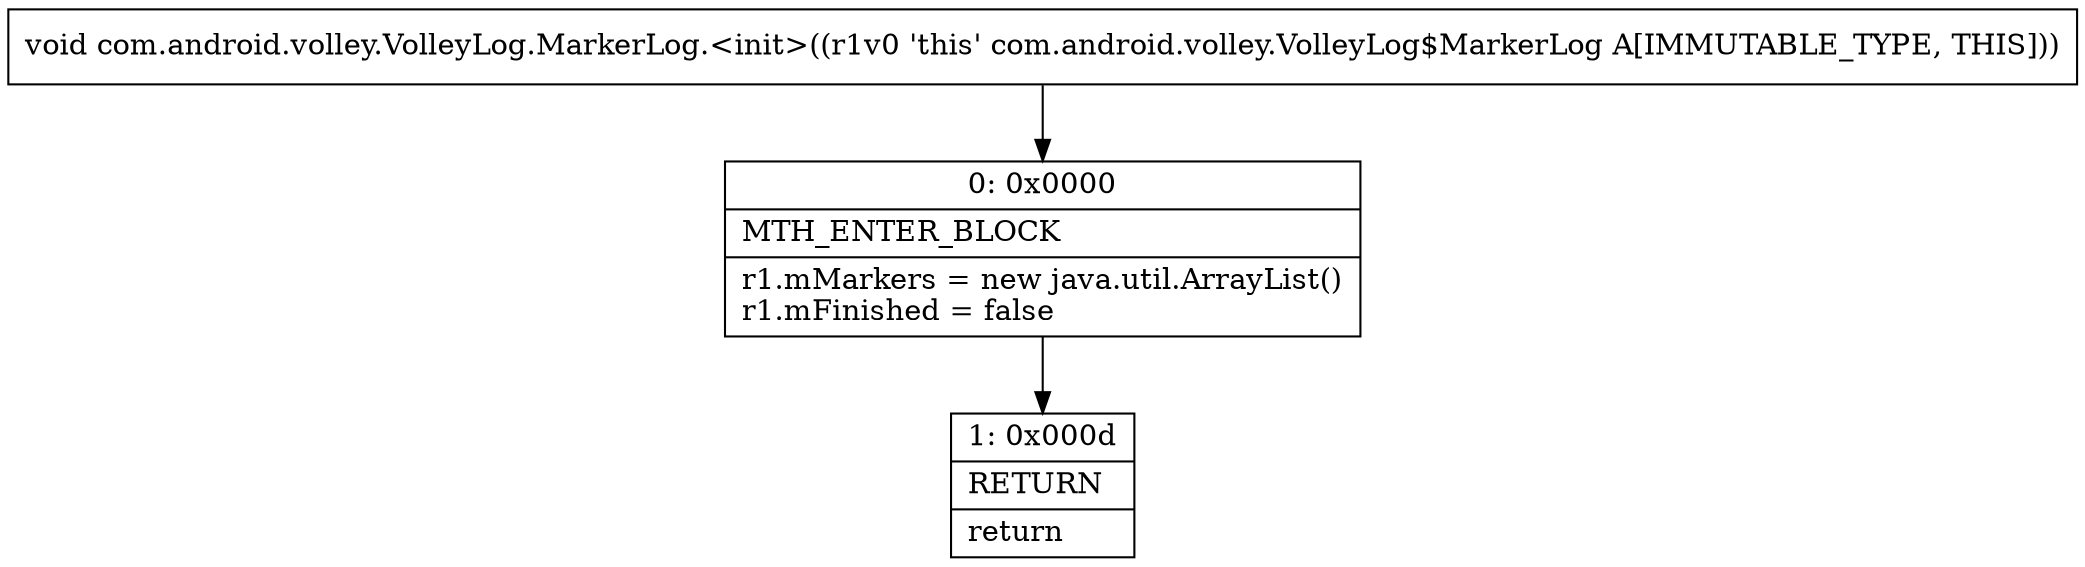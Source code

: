 digraph "CFG forcom.android.volley.VolleyLog.MarkerLog.\<init\>()V" {
Node_0 [shape=record,label="{0\:\ 0x0000|MTH_ENTER_BLOCK\l|r1.mMarkers = new java.util.ArrayList()\lr1.mFinished = false\l}"];
Node_1 [shape=record,label="{1\:\ 0x000d|RETURN\l|return\l}"];
MethodNode[shape=record,label="{void com.android.volley.VolleyLog.MarkerLog.\<init\>((r1v0 'this' com.android.volley.VolleyLog$MarkerLog A[IMMUTABLE_TYPE, THIS])) }"];
MethodNode -> Node_0;
Node_0 -> Node_1;
}

